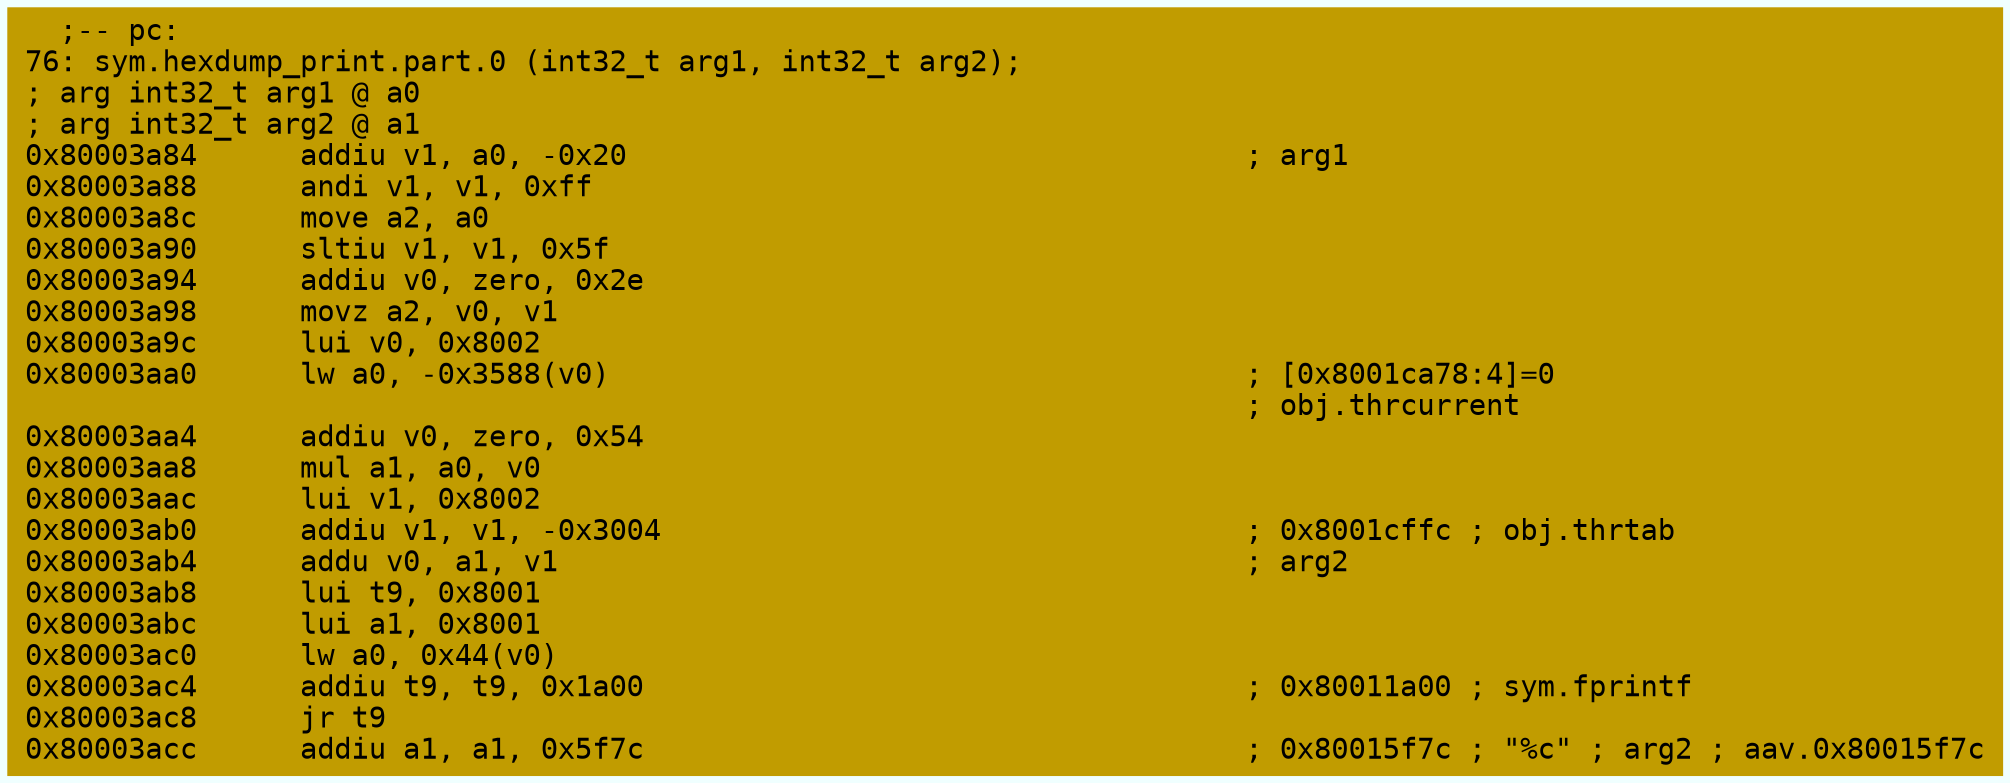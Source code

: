 digraph code {
	graph [bgcolor=azure fontsize=8 fontname="Courier" splines="ortho"];
	node [fillcolor=gray style=filled shape=box];
	edge [arrowhead="normal"];
	"0x80003a84" [URL="sym.hexdump_print.part.0/0x80003a84", fillcolor="#c19c00",color="#c19c00", fontname="Courier",label="  ;-- pc:\l76: sym.hexdump_print.part.0 (int32_t arg1, int32_t arg2);\l; arg int32_t arg1 @ a0\l; arg int32_t arg2 @ a1\l0x80003a84      addiu v1, a0, -0x20                                    ; arg1\l0x80003a88      andi v1, v1, 0xff\l0x80003a8c      move a2, a0\l0x80003a90      sltiu v1, v1, 0x5f\l0x80003a94      addiu v0, zero, 0x2e\l0x80003a98      movz a2, v0, v1\l0x80003a9c      lui v0, 0x8002\l0x80003aa0      lw a0, -0x3588(v0)                                     ; [0x8001ca78:4]=0\l                                                                       ; obj.thrcurrent\l0x80003aa4      addiu v0, zero, 0x54\l0x80003aa8      mul a1, a0, v0\l0x80003aac      lui v1, 0x8002\l0x80003ab0      addiu v1, v1, -0x3004                                  ; 0x8001cffc ; obj.thrtab\l0x80003ab4      addu v0, a1, v1                                        ; arg2\l0x80003ab8      lui t9, 0x8001\l0x80003abc      lui a1, 0x8001\l0x80003ac0      lw a0, 0x44(v0)\l0x80003ac4      addiu t9, t9, 0x1a00                                   ; 0x80011a00 ; sym.fprintf\l0x80003ac8      jr t9\l0x80003acc      addiu a1, a1, 0x5f7c                                   ; 0x80015f7c ; \"%c\" ; arg2 ; aav.0x80015f7c\l"]
}

